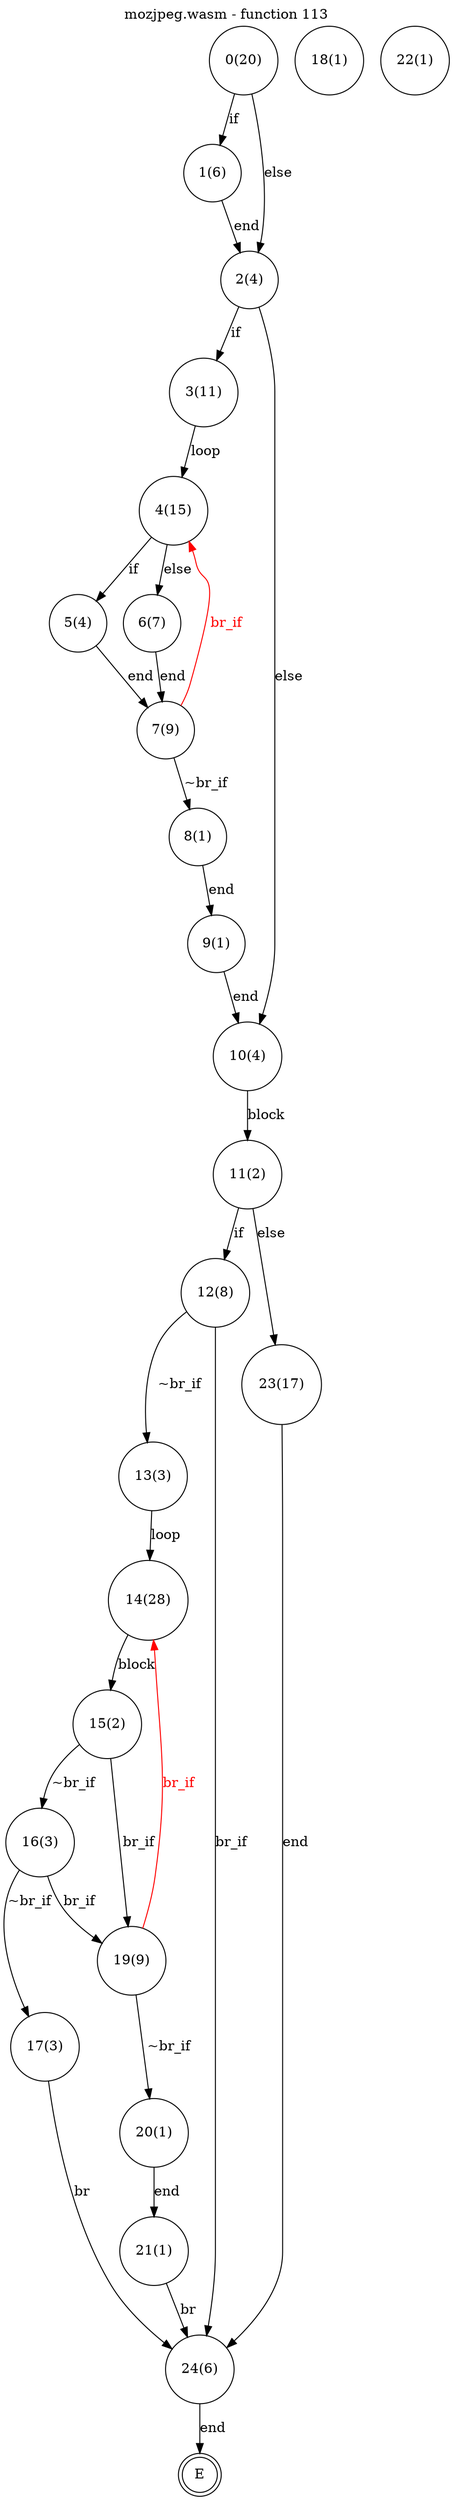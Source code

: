 digraph finite_state_machine {
    label = "mozjpeg.wasm - function 113"
    labelloc =  t
    labelfontsize = 16
    labelfontcolor = black
    labelfontname = "Helvetica"
    node [shape = doublecircle]; E ;
node [shape=circle, fontcolor=black, style="", label="0(20)"]0
node [shape=circle, fontcolor=black, style="", label="1(6)"]1
node [shape=circle, fontcolor=black, style="", label="2(4)"]2
node [shape=circle, fontcolor=black, style="", label="3(11)"]3
node [shape=circle, fontcolor=black, style="", label="4(15)"]4
node [shape=circle, fontcolor=black, style="", label="5(4)"]5
node [shape=circle, fontcolor=black, style="", label="6(7)"]6
node [shape=circle, fontcolor=black, style="", label="7(9)"]7
node [shape=circle, fontcolor=black, style="", label="8(1)"]8
node [shape=circle, fontcolor=black, style="", label="9(1)"]9
node [shape=circle, fontcolor=black, style="", label="10(4)"]10
node [shape=circle, fontcolor=black, style="", label="11(2)"]11
node [shape=circle, fontcolor=black, style="", label="12(8)"]12
node [shape=circle, fontcolor=black, style="", label="13(3)"]13
node [shape=circle, fontcolor=black, style="", label="14(28)"]14
node [shape=circle, fontcolor=black, style="", label="15(2)"]15
node [shape=circle, fontcolor=black, style="", label="16(3)"]16
node [shape=circle, fontcolor=black, style="", label="17(3)"]17
node [shape=circle, fontcolor=black, style="", label="18(1)"]18
node [shape=circle, fontcolor=black, style="", label="19(9)"]19
node [shape=circle, fontcolor=black, style="", label="20(1)"]20
node [shape=circle, fontcolor=black, style="", label="21(1)"]21
node [shape=circle, fontcolor=black, style="", label="22(1)"]22
node [shape=circle, fontcolor=black, style="", label="23(17)"]23
node [shape=circle, fontcolor=black, style="", label="24(6)"]24
node [shape=circle, fontcolor=black, style="", label="E"]E
    0 -> 1[label="if"];
    0 -> 2[label="else"];
    1 -> 2[label="end"];
    2 -> 3[label="if"];
    2 -> 10[label="else"];
    3 -> 4[label="loop"];
    4 -> 5[label="if"];
    4 -> 6[label="else"];
    5 -> 7[label="end"];
    6 -> 7[label="end"];
    7 -> 8[label="~br_if"];
    7 -> 4[color="red" fontcolor="red" label="br_if"];
    8 -> 9[label="end"];
    9 -> 10[label="end"];
    10 -> 11[label="block"];
    11 -> 12[label="if"];
    11 -> 23[label="else"];
    12 -> 13[label="~br_if"];
    12 -> 24[label="br_if"];
    13 -> 14[label="loop"];
    14 -> 15[label="block"];
    15 -> 16[label="~br_if"];
    15 -> 19[label="br_if"];
    16 -> 17[label="~br_if"];
    16 -> 19[label="br_if"];
    17 -> 24[label="br"];
    19 -> 20[label="~br_if"];
    19 -> 14[color="red" fontcolor="red" label="br_if"];
    20 -> 21[label="end"];
    21 -> 24[label="br"];
    23 -> 24[label="end"];
    24 -> E[label="end"];
}
